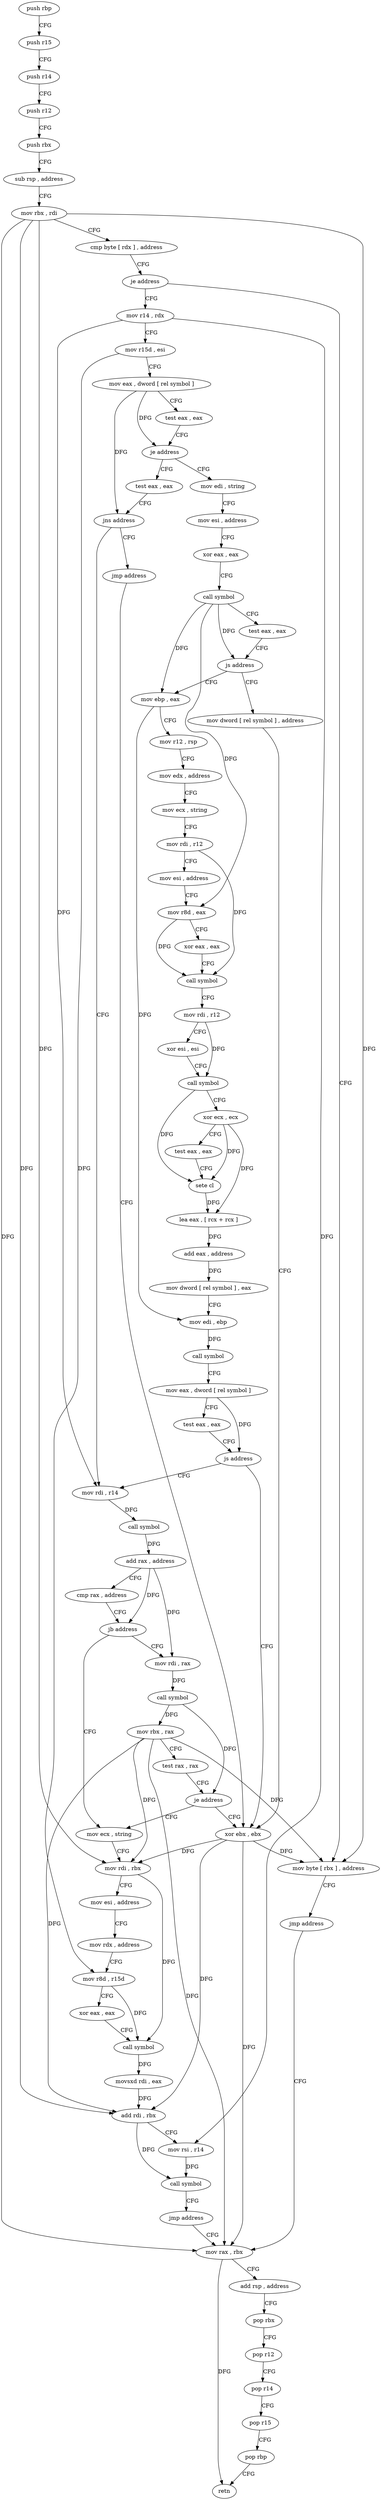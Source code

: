 digraph "func" {
"4233872" [label = "push rbp" ]
"4233873" [label = "push r15" ]
"4233875" [label = "push r14" ]
"4233877" [label = "push r12" ]
"4233879" [label = "push rbx" ]
"4233880" [label = "sub rsp , address" ]
"4233884" [label = "mov rbx , rdi" ]
"4233887" [label = "cmp byte [ rdx ] , address" ]
"4233890" [label = "je address" ]
"4233917" [label = "mov byte [ rbx ] , address" ]
"4233892" [label = "mov r14 , rdx" ]
"4233920" [label = "jmp address" ]
"4234123" [label = "mov rax , rbx" ]
"4233895" [label = "mov r15d , esi" ]
"4233898" [label = "mov eax , dword [ rel symbol ]" ]
"4233904" [label = "test eax , eax" ]
"4233906" [label = "je address" ]
"4233925" [label = "mov edi , string" ]
"4233908" [label = "test eax , eax" ]
"4234126" [label = "add rsp , address" ]
"4234130" [label = "pop rbx" ]
"4234131" [label = "pop r12" ]
"4234133" [label = "pop r14" ]
"4234135" [label = "pop r15" ]
"4234137" [label = "pop rbp" ]
"4234138" [label = "retn" ]
"4233930" [label = "mov esi , address" ]
"4233935" [label = "xor eax , eax" ]
"4233937" [label = "call symbol" ]
"4233942" [label = "test eax , eax" ]
"4233944" [label = "js address" ]
"4234111" [label = "mov dword [ rel symbol ] , address" ]
"4233950" [label = "mov ebp , eax" ]
"4233910" [label = "jns address" ]
"4234029" [label = "mov rdi , r14" ]
"4233912" [label = "jmp address" ]
"4234121" [label = "xor ebx , ebx" ]
"4233952" [label = "mov r12 , rsp" ]
"4233955" [label = "mov edx , address" ]
"4233960" [label = "mov ecx , string" ]
"4233965" [label = "mov rdi , r12" ]
"4233968" [label = "mov esi , address" ]
"4233973" [label = "mov r8d , eax" ]
"4233976" [label = "xor eax , eax" ]
"4233978" [label = "call symbol" ]
"4233983" [label = "mov rdi , r12" ]
"4233986" [label = "xor esi , esi" ]
"4233988" [label = "call symbol" ]
"4233993" [label = "xor ecx , ecx" ]
"4233995" [label = "test eax , eax" ]
"4233997" [label = "sete cl" ]
"4234000" [label = "lea eax , [ rcx + rcx ]" ]
"4234003" [label = "add eax , address" ]
"4234006" [label = "mov dword [ rel symbol ] , eax" ]
"4234012" [label = "mov edi , ebp" ]
"4234014" [label = "call symbol" ]
"4234019" [label = "mov eax , dword [ rel symbol ]" ]
"4234025" [label = "test eax , eax" ]
"4234027" [label = "js address" ]
"4234032" [label = "call symbol" ]
"4234037" [label = "add rax , address" ]
"4234041" [label = "cmp rax , address" ]
"4234047" [label = "jb address" ]
"4234065" [label = "mov ecx , string" ]
"4234049" [label = "mov rdi , rax" ]
"4234070" [label = "mov rdi , rbx" ]
"4234073" [label = "mov esi , address" ]
"4234078" [label = "mov rdx , address" ]
"4234085" [label = "mov r8d , r15d" ]
"4234088" [label = "xor eax , eax" ]
"4234090" [label = "call symbol" ]
"4234095" [label = "movsxd rdi , eax" ]
"4234098" [label = "add rdi , rbx" ]
"4234101" [label = "mov rsi , r14" ]
"4234104" [label = "call symbol" ]
"4234109" [label = "jmp address" ]
"4234052" [label = "call symbol" ]
"4234057" [label = "mov rbx , rax" ]
"4234060" [label = "test rax , rax" ]
"4234063" [label = "je address" ]
"4233872" -> "4233873" [ label = "CFG" ]
"4233873" -> "4233875" [ label = "CFG" ]
"4233875" -> "4233877" [ label = "CFG" ]
"4233877" -> "4233879" [ label = "CFG" ]
"4233879" -> "4233880" [ label = "CFG" ]
"4233880" -> "4233884" [ label = "CFG" ]
"4233884" -> "4233887" [ label = "CFG" ]
"4233884" -> "4233917" [ label = "DFG" ]
"4233884" -> "4234123" [ label = "DFG" ]
"4233884" -> "4234070" [ label = "DFG" ]
"4233884" -> "4234098" [ label = "DFG" ]
"4233887" -> "4233890" [ label = "CFG" ]
"4233890" -> "4233917" [ label = "CFG" ]
"4233890" -> "4233892" [ label = "CFG" ]
"4233917" -> "4233920" [ label = "CFG" ]
"4233892" -> "4233895" [ label = "CFG" ]
"4233892" -> "4234029" [ label = "DFG" ]
"4233892" -> "4234101" [ label = "DFG" ]
"4233920" -> "4234123" [ label = "CFG" ]
"4234123" -> "4234126" [ label = "CFG" ]
"4234123" -> "4234138" [ label = "DFG" ]
"4233895" -> "4233898" [ label = "CFG" ]
"4233895" -> "4234085" [ label = "DFG" ]
"4233898" -> "4233904" [ label = "CFG" ]
"4233898" -> "4233906" [ label = "DFG" ]
"4233898" -> "4233910" [ label = "DFG" ]
"4233904" -> "4233906" [ label = "CFG" ]
"4233906" -> "4233925" [ label = "CFG" ]
"4233906" -> "4233908" [ label = "CFG" ]
"4233925" -> "4233930" [ label = "CFG" ]
"4233908" -> "4233910" [ label = "CFG" ]
"4234126" -> "4234130" [ label = "CFG" ]
"4234130" -> "4234131" [ label = "CFG" ]
"4234131" -> "4234133" [ label = "CFG" ]
"4234133" -> "4234135" [ label = "CFG" ]
"4234135" -> "4234137" [ label = "CFG" ]
"4234137" -> "4234138" [ label = "CFG" ]
"4233930" -> "4233935" [ label = "CFG" ]
"4233935" -> "4233937" [ label = "CFG" ]
"4233937" -> "4233942" [ label = "CFG" ]
"4233937" -> "4233944" [ label = "DFG" ]
"4233937" -> "4233950" [ label = "DFG" ]
"4233937" -> "4233973" [ label = "DFG" ]
"4233942" -> "4233944" [ label = "CFG" ]
"4233944" -> "4234111" [ label = "CFG" ]
"4233944" -> "4233950" [ label = "CFG" ]
"4234111" -> "4234121" [ label = "CFG" ]
"4233950" -> "4233952" [ label = "CFG" ]
"4233950" -> "4234012" [ label = "DFG" ]
"4233910" -> "4234029" [ label = "CFG" ]
"4233910" -> "4233912" [ label = "CFG" ]
"4234029" -> "4234032" [ label = "DFG" ]
"4233912" -> "4234121" [ label = "CFG" ]
"4234121" -> "4234123" [ label = "DFG" ]
"4234121" -> "4233917" [ label = "DFG" ]
"4234121" -> "4234070" [ label = "DFG" ]
"4234121" -> "4234098" [ label = "DFG" ]
"4233952" -> "4233955" [ label = "CFG" ]
"4233955" -> "4233960" [ label = "CFG" ]
"4233960" -> "4233965" [ label = "CFG" ]
"4233965" -> "4233968" [ label = "CFG" ]
"4233965" -> "4233978" [ label = "DFG" ]
"4233968" -> "4233973" [ label = "CFG" ]
"4233973" -> "4233976" [ label = "CFG" ]
"4233973" -> "4233978" [ label = "DFG" ]
"4233976" -> "4233978" [ label = "CFG" ]
"4233978" -> "4233983" [ label = "CFG" ]
"4233983" -> "4233986" [ label = "CFG" ]
"4233983" -> "4233988" [ label = "DFG" ]
"4233986" -> "4233988" [ label = "CFG" ]
"4233988" -> "4233993" [ label = "CFG" ]
"4233988" -> "4233997" [ label = "DFG" ]
"4233993" -> "4233995" [ label = "CFG" ]
"4233993" -> "4233997" [ label = "DFG" ]
"4233993" -> "4234000" [ label = "DFG" ]
"4233995" -> "4233997" [ label = "CFG" ]
"4233997" -> "4234000" [ label = "DFG" ]
"4234000" -> "4234003" [ label = "DFG" ]
"4234003" -> "4234006" [ label = "DFG" ]
"4234006" -> "4234012" [ label = "CFG" ]
"4234012" -> "4234014" [ label = "DFG" ]
"4234014" -> "4234019" [ label = "CFG" ]
"4234019" -> "4234025" [ label = "CFG" ]
"4234019" -> "4234027" [ label = "DFG" ]
"4234025" -> "4234027" [ label = "CFG" ]
"4234027" -> "4234121" [ label = "CFG" ]
"4234027" -> "4234029" [ label = "CFG" ]
"4234032" -> "4234037" [ label = "DFG" ]
"4234037" -> "4234041" [ label = "CFG" ]
"4234037" -> "4234047" [ label = "DFG" ]
"4234037" -> "4234049" [ label = "DFG" ]
"4234041" -> "4234047" [ label = "CFG" ]
"4234047" -> "4234065" [ label = "CFG" ]
"4234047" -> "4234049" [ label = "CFG" ]
"4234065" -> "4234070" [ label = "CFG" ]
"4234049" -> "4234052" [ label = "DFG" ]
"4234070" -> "4234073" [ label = "CFG" ]
"4234070" -> "4234090" [ label = "DFG" ]
"4234073" -> "4234078" [ label = "CFG" ]
"4234078" -> "4234085" [ label = "CFG" ]
"4234085" -> "4234088" [ label = "CFG" ]
"4234085" -> "4234090" [ label = "DFG" ]
"4234088" -> "4234090" [ label = "CFG" ]
"4234090" -> "4234095" [ label = "DFG" ]
"4234095" -> "4234098" [ label = "DFG" ]
"4234098" -> "4234101" [ label = "CFG" ]
"4234098" -> "4234104" [ label = "DFG" ]
"4234101" -> "4234104" [ label = "DFG" ]
"4234104" -> "4234109" [ label = "CFG" ]
"4234109" -> "4234123" [ label = "CFG" ]
"4234052" -> "4234057" [ label = "DFG" ]
"4234052" -> "4234063" [ label = "DFG" ]
"4234057" -> "4234060" [ label = "CFG" ]
"4234057" -> "4233917" [ label = "DFG" ]
"4234057" -> "4234123" [ label = "DFG" ]
"4234057" -> "4234070" [ label = "DFG" ]
"4234057" -> "4234098" [ label = "DFG" ]
"4234060" -> "4234063" [ label = "CFG" ]
"4234063" -> "4234121" [ label = "CFG" ]
"4234063" -> "4234065" [ label = "CFG" ]
}
